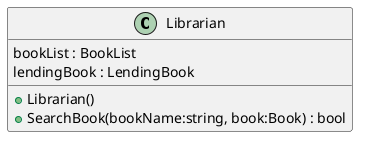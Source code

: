 @startuml
class Librarian {
    bookList : BookList
    lendingBook : LendingBook
    + Librarian()
    + SearchBook(bookName:string, book:Book) : bool
}
@enduml
